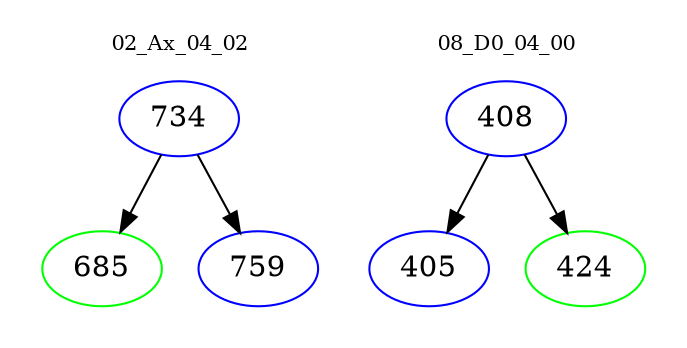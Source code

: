 digraph{
subgraph cluster_0 {
color = white
label = "02_Ax_04_02";
fontsize=10;
T0_734 [label="734", color="blue"]
T0_734 -> T0_685 [color="black"]
T0_685 [label="685", color="green"]
T0_734 -> T0_759 [color="black"]
T0_759 [label="759", color="blue"]
}
subgraph cluster_1 {
color = white
label = "08_D0_04_00";
fontsize=10;
T1_408 [label="408", color="blue"]
T1_408 -> T1_405 [color="black"]
T1_405 [label="405", color="blue"]
T1_408 -> T1_424 [color="black"]
T1_424 [label="424", color="green"]
}
}
